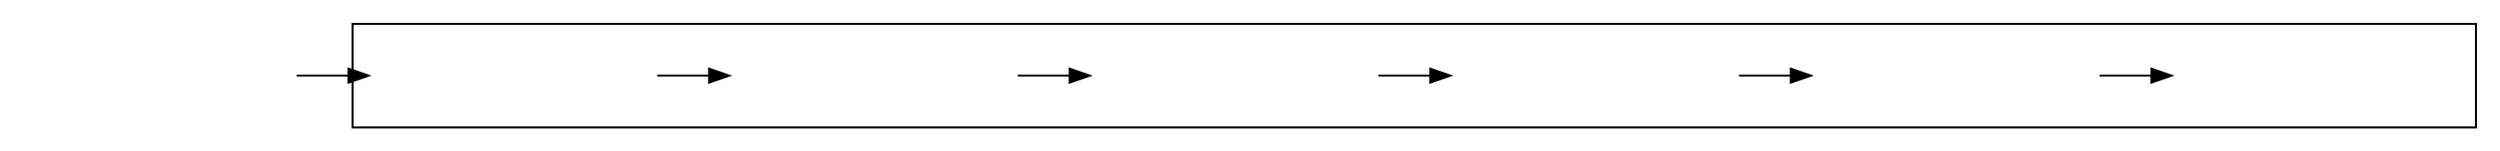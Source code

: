 digraph G {
	rankdir = LR
	graph[fontname=Arial, fontcolor=brown, fontsize=25]
	edge[fontname=Arial, fontsize=20]
	node[shape=none width=2 margin=0]

    a -> b [label=""]
    b -> c [label=""]
    c -> d [label=""]
    d -> e [label=""]
    e -> f
    f -> g
    
    a[image="user.png",label=""]

    subgraph cluster_origin {
    b[image="aws-api-gateway.png",label=""]
    c[image="aws-lambda-function.png",label=""]
    d[image="dynamodb.png",label=""]
    e[image="dynamostreams.png",label=""]
    f[image="aws-lambda-function.png",label=""]
    g[image="sns.png",label=""]
    label=""
    }
    

}